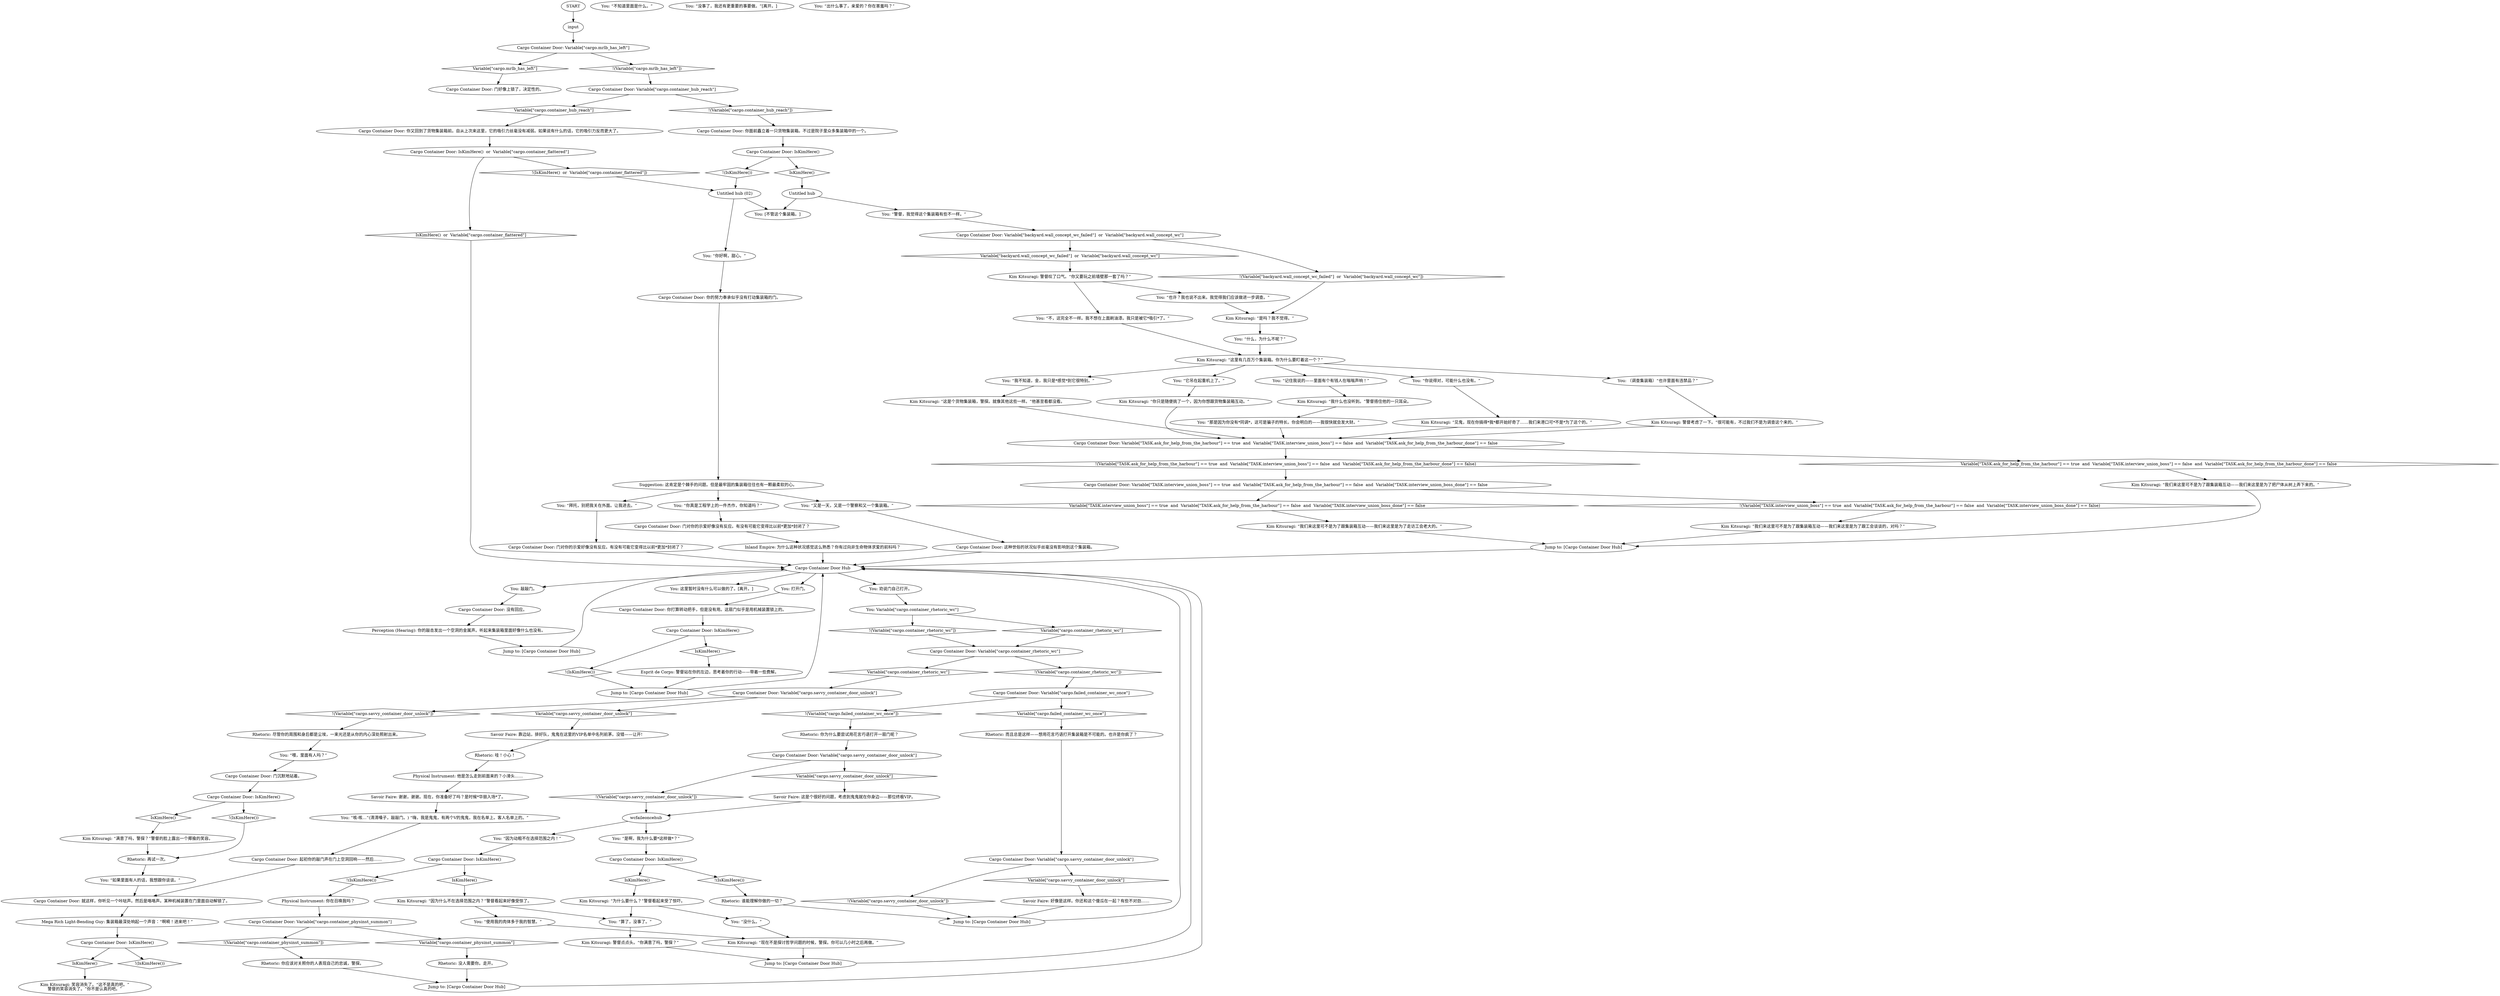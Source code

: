 # CONTAINERYARD / RICH GUY CONTAINER DOOR
# Here be the container door with which you converse good Sir, getting rhetorical awards you the ability to *drum-roll* enter the container!
# ==================================================
digraph G {
	  0 [label="START"];
	  1 [label="input"];
	  2 [label="Cargo Container Door: 你面前矗立着一只货物集装箱。不过是院子里众多集装箱中的一个。"];
	  3 [label="Kim Kitsuragi: “是吗？我不觉得。”"];
	  4 [label="Rhetoric: 你为什么要尝试用花言巧语打开一扇门呢？"];
	  5 [label="You: “使用我的肉体多于我的智慧。”"];
	  6 [label="You: [不管这个集装箱。]"];
	  7 [label="Cargo Container Door: Variable[\"TASK.interview_union_boss\"] == true  and  Variable[\"TASK.ask_for_help_from_the_harbour\"] == false  and  Variable[\"TASK.interview_union_boss_done\"] == false"];
	  8 [label="Variable[\"TASK.interview_union_boss\"] == true  and  Variable[\"TASK.ask_for_help_from_the_harbour\"] == false  and  Variable[\"TASK.interview_union_boss_done\"] == false", shape=diamond];
	  9 [label="!(Variable[\"TASK.interview_union_boss\"] == true  and  Variable[\"TASK.ask_for_help_from_the_harbour\"] == false  and  Variable[\"TASK.interview_union_boss_done\"] == false)", shape=diamond];
	  10 [label="You: “记住我说的——里面有个有钱人在嗡嗡声响！”"];
	  11 [label="Rhetoric: 哇！小心！"];
	  12 [label="wcfaileoncehub"];
	  13 [label="You: 这里暂时没有什么可以做的了。[离开。]"];
	  14 [label="You: （调查集装箱）“也许里面有违禁品？”"];
	  15 [label="You: “不，这完全不一样。我不想在上面刷油漆。我只是被它*吸引*了。”"];
	  16 [label="Rhetoric: 没人需要你。走开。"];
	  17 [label="Rhetoric: 再试一次。"];
	  18 [label="You: “它吊在起重机上了。”"];
	  19 [label="Cargo Container Door: Variable[\"TASK.ask_for_help_from_the_harbour\"] == true  and  Variable[\"TASK.interview_union_boss\"] == false  and  Variable[\"TASK.ask_for_help_from_the_harbour_done\"] == false"];
	  20 [label="Variable[\"TASK.ask_for_help_from_the_harbour\"] == true  and  Variable[\"TASK.interview_union_boss\"] == false  and  Variable[\"TASK.ask_for_help_from_the_harbour_done\"] == false", shape=diamond];
	  21 [label="!(Variable[\"TASK.ask_for_help_from_the_harbour\"] == true  and  Variable[\"TASK.interview_union_boss\"] == false  and  Variable[\"TASK.ask_for_help_from_the_harbour_done\"] == false)", shape=diamond];
	  22 [label="Cargo Container Door: Variable[\"cargo.savvy_container_door_unlock\"]"];
	  23 [label="Variable[\"cargo.savvy_container_door_unlock\"]", shape=diamond];
	  24 [label="!(Variable[\"cargo.savvy_container_door_unlock\"])", shape=diamond];
	  25 [label="You: 打开门。"];
	  26 [label="Cargo Container Door: Variable[\"backyard.wall_concept_wc_failed\"]  or  Variable[\"backyard.wall_concept_wc\"]"];
	  27 [label="Variable[\"backyard.wall_concept_wc_failed\"]  or  Variable[\"backyard.wall_concept_wc\"]", shape=diamond];
	  28 [label="!(Variable[\"backyard.wall_concept_wc_failed\"]  or  Variable[\"backyard.wall_concept_wc\"])", shape=diamond];
	  29 [label="Kim Kitsuragi: “现在不是探讨哲学问题的时候，警探。你可以几小时之后再做。”"];
	  30 [label="You: 敲敲门。"];
	  31 [label="You: “咳-咳…”(清清嗓子，敲敲门。) “嗨，我是鬼鬼，有两个V的鬼鬼，我在名单上。客人名单上的。”"];
	  32 [label="You: “是啊，我为什么要*这样做*？”"];
	  33 [label="Cargo Container Door: 没有回应。"];
	  34 [label="Perception (Hearing): 你的敲击发出一个空洞的金属声。听起来集装箱里面好像什么也没有。"];
	  35 [label="You: “也许？我也说不出来。我觉得我们应该做进一步调查。”"];
	  36 [label="Cargo Container Door: Variable[\"cargo.failed_container_wc_once\"]"];
	  37 [label="Variable[\"cargo.failed_container_wc_once\"]", shape=diamond];
	  38 [label="!(Variable[\"cargo.failed_container_wc_once\"])", shape=diamond];
	  39 [label="Savoir Faire: 靠边站，排好队，鬼鬼在这里的VIP名单中名列前茅。没错——让开!"];
	  40 [label="Rhetoric: 尽管你的周围和身后都是尘埃，一束光还是从你的内心深处照射出来。"];
	  41 [label="You: “算了，没事了。”"];
	  42 [label="Rhetoric: 谁能理解你做的一切？"];
	  43 [label="Kim Kitsuragi: 笑容消失了。“这不是真的吧。”\n警督的笑容消失了。“你不是认真的吧。”"];
	  44 [label="Kim Kitsuragi: “见鬼，现在你搞得*我*都开始好奇了……我们来港口可*不是*为了这个的。”"];
	  45 [label="Esprit de Corps: 警督站在你的左边，思考着你的行动——带着一些费解。"];
	  46 [label="You: “警督，我觉得这个集装箱有些不一样。”"];
	  47 [label="Kim Kitsuragi: 警督考虑了一下。“很可能有，不过我们不是为调查这个来的。”"];
	  48 [label="Jump to: [Cargo Container Door Hub]"];
	  49 [label="Cargo Container Door: Variable[\"cargo.container_hub_reach\"]"];
	  50 [label="Variable[\"cargo.container_hub_reach\"]", shape=diamond];
	  51 [label="!(Variable[\"cargo.container_hub_reach\"])", shape=diamond];
	  52 [label="Cargo Container Door Hub"];
	  53 [label="Jump to: [Cargo Container Door Hub]"];
	  54 [label="Jump to: [Cargo Container Door Hub]"];
	  55 [label="Cargo Container Door: 门对你的示爱好像没有反应。有没有可能它变得比以前*更加*封闭了？"];
	  56 [label="Savoir Faire: 这是个很好的问题，考虑到鬼鬼就在你身边——那位终极VIP。"];
	  57 [label="Cargo Container Door: 就这样，你听见一个咔哒声。然后是咯咯声。某种机械装置在门里面自动解锁了。"];
	  58 [label="Untitled hub"];
	  59 [label="Kim Kitsuragi: “我们来这里可不是为了跟集装箱互动——我们来这里是为了走访工会老大的。”"];
	  60 [label="Physical Instrument: 他是怎么走到前面来的？小滑头……"];
	  61 [label="Mega Rich Light-Bending Guy: 集装箱最深处响起一个声音：“啊嗬！进来吧！”"];
	  62 [label="You: “不知道里面是什么。”"];
	  63 [label="Kim Kitsuragi: 警督点点头。“你满意了吗，警探？”"];
	  64 [label="Cargo Container Door: Variable[\"cargo.container_physinst_summon\"]"];
	  65 [label="Variable[\"cargo.container_physinst_summon\"]", shape=diamond];
	  66 [label="!(Variable[\"cargo.container_physinst_summon\"])", shape=diamond];
	  67 [label="Jump to: [Cargo Container Door Hub]"];
	  68 [label="Cargo Container Door: IsKimHere()  or  Variable[\"cargo.container_flattered\"]"];
	  69 [label="IsKimHere()  or  Variable[\"cargo.container_flattered\"]", shape=diamond];
	  70 [label="!(IsKimHere()  or  Variable[\"cargo.container_flattered\"])", shape=diamond];
	  71 [label="You: 劝说门自己打开。"];
	  72 [label="You: Variable[\"cargo.container_rhetoric_wc\"]"];
	  73 [label="Variable[\"cargo.container_rhetoric_wc\"]", shape=diamond];
	  74 [label="!(Variable[\"cargo.container_rhetoric_wc\"])", shape=diamond];
	  75 [label="Kim Kitsuragi: “为什么要什么？”警督看起来受了惊吓。"];
	  76 [label="Cargo Container Door: IsKimHere()"];
	  77 [label="IsKimHere()", shape=diamond];
	  78 [label="!(IsKimHere())", shape=diamond];
	  79 [label="Kim Kitsuragi: “我们来这里可不是为了跟集装箱互动——我们来这里是为了把尸体从树上弄下来的。”"];
	  80 [label="Kim Kitsuragi: “我什么也没听到。”警督捂住他的一只耳朵。"];
	  81 [label="Cargo Container Door: 起初你的敲门声在门上空洞回响——然后……"];
	  83 [label="Kim Kitsuragi: “这里有几百万个集装箱。你为什么要盯着这一个？”"];
	  84 [label="Cargo Container Door: 门沉默地站着。"];
	  85 [label="You: “拜托，别把我关在外面。让我进去。”"];
	  86 [label="Cargo Container Door: 这种世俗的状况似乎丝毫没有影响到这个集装箱。"];
	  87 [label="You: “你说得对，可能什么也没有。”"];
	  88 [label="Kim Kitsuragi: “我们来这里可不是为了跟集装箱互动——我们来这里是为了跟工会谈谈的，对吗？”"];
	  89 [label="You: “我不知道，金，我只是*感觉*到它很特别。”"];
	  90 [label="You: “没什么。”"];
	  91 [label="You: “你好啊，甜心。”"];
	  92 [label="Cargo Container Door: 你的努力奉承似乎没有打动集装箱的门。"];
	  93 [label="Jump to: [Cargo Container Door Hub]"];
	  94 [label="You: “因为动粗不在选择范围之内！”"];
	  95 [label="Jump to: [Cargo Container Door Hub]"];
	  96 [label="Cargo Container Door: Variable[\"cargo.savvy_container_door_unlock\"]"];
	  97 [label="Variable[\"cargo.savvy_container_door_unlock\"]", shape=diamond];
	  98 [label="!(Variable[\"cargo.savvy_container_door_unlock\"])", shape=diamond];
	  99 [label="You: “你真是工程学上的一件杰作，你知道吗？”"];
	  100 [label="Cargo Container Door: 门好像上锁了，决定性的。"];
	  101 [label="Untitled hub (02)"];
	  102 [label="Cargo Container Door: IsKimHere()"];
	  103 [label="IsKimHere()", shape=diamond];
	  104 [label="!(IsKimHere())", shape=diamond];
	  105 [label="You: “什么，为什么不呢？”"];
	  106 [label="Kim Kitsuragi: “这是个货物集装箱，警探。就像其他这些一样。”他甚至看都没看。"];
	  107 [label="Cargo Container Door: IsKimHere()"];
	  108 [label="IsKimHere()", shape=diamond];
	  109 [label="!(IsKimHere())", shape=diamond];
	  110 [label="You: “如果里面有人的话，我想跟你谈谈。”"];
	  111 [label="Inland Empire: 为什么这种状况感觉这么熟悉？你有过向非生命物体求爱的前科吗？"];
	  112 [label="Cargo Container Door: IsKimHere()"];
	  113 [label="IsKimHere()", shape=diamond];
	  114 [label="!(IsKimHere())", shape=diamond];
	  115 [label="Cargo Container Door: 你又回到了货物集装箱前。自从上次来这里，它的吸引力丝毫没有减弱。如果说有什么的话，它的吸引力反而更大了。"];
	  116 [label="Kim Kitsuragi: “你只是随便挑了一个，因为你想跟货物集装箱互动。”"];
	  117 [label="Savoir Faire: 好像是这样。你还和这个傻瓜在一起？有些不对劲……"];
	  118 [label="You: “喂，里面有人吗？”"];
	  119 [label="You: “没事了，我还有更重要的事要做。”[离开。]"];
	  120 [label="Suggestion: 这肯定是个棘手的问题。但是最牢固的集装箱往往也有一颗最柔软的心。"];
	  121 [label="Physical Instrument: 你在召唤我吗？"];
	  122 [label="Cargo Container Door: IsKimHere()"];
	  123 [label="IsKimHere()", shape=diamond];
	  124 [label="!(IsKimHere())", shape=diamond];
	  125 [label="Kim Kitsuragi: “因为什么不在选择范围之内？”警督看起来好像受惊了。"];
	  126 [label="Rhetoric: 你应该对关照你的人表现自己的忠诚，警探。"];
	  127 [label="You: “又是一天，又是一个警察和又一个集装箱。”"];
	  128 [label="You: “那是因为你没有*同调*，这可是骗子的特长。你会明白的——我很快就会发大财。”"];
	  129 [label="Savoir Faire: 谢谢，谢谢。现在，你准备好了吗？是时候*华丽入场*了。"];
	  130 [label="Cargo Container Door: IsKimHere()"];
	  131 [label="IsKimHere()", shape=diamond];
	  132 [label="!(IsKimHere())", shape=diamond];
	  133 [label="Kim Kitsuragi: 警督叹了口气。“你又要玩之前墙壁那一套了吗？”"];
	  134 [label="Kim Kitsuragi: “满意了吗，警探？”警督的脸上露出一个揶揄的笑容。"];
	  135 [label="Cargo Container Door: Variable[\"cargo.savvy_container_door_unlock\"]"];
	  136 [label="Variable[\"cargo.savvy_container_door_unlock\"]", shape=diamond];
	  137 [label="!(Variable[\"cargo.savvy_container_door_unlock\"])", shape=diamond];
	  138 [label="Cargo Container Door: 你打算转动把手，但是没有用。这扇门似乎是用机械装置锁上的。"];
	  139 [label="Cargo Container Door: Variable[\"cargo.mrlb_has_left\"]"];
	  140 [label="Variable[\"cargo.mrlb_has_left\"]", shape=diamond];
	  141 [label="!(Variable[\"cargo.mrlb_has_left\"])", shape=diamond];
	  142 [label="You: “出什么事了，亲爱的？你在害羞吗？”"];
	  143 [label="Rhetoric: 而且总是这样——想用花言巧语打开集装箱是不可能的。也许是你疯了？"];
	  144 [label="Cargo Container Door: Variable[\"cargo.container_rhetoric_wc\"]"];
	  145 [label="Variable[\"cargo.container_rhetoric_wc\"]", shape=diamond];
	  146 [label="!(Variable[\"cargo.container_rhetoric_wc\"])", shape=diamond];
	  147 [label="Cargo Container Door: 门对你的示爱好像没有反应。有没有可能它变得比以前*更加*封闭了？"];
	  0 -> 1
	  1 -> 139
	  2 -> 102
	  3 -> 105
	  4 -> 96
	  5 -> 29
	  7 -> 8
	  7 -> 9
	  8 -> 59
	  9 -> 88
	  10 -> 80
	  11 -> 60
	  12 -> 32
	  12 -> 94
	  14 -> 47
	  15 -> 83
	  16 -> 67
	  17 -> 110
	  18 -> 116
	  19 -> 20
	  19 -> 21
	  20 -> 79
	  21 -> 7
	  22 -> 24
	  22 -> 23
	  23 -> 117
	  24 -> 54
	  25 -> 138
	  26 -> 27
	  26 -> 28
	  27 -> 133
	  28 -> 3
	  29 -> 93
	  30 -> 33
	  31 -> 81
	  32 -> 130
	  33 -> 34
	  34 -> 48
	  35 -> 3
	  36 -> 37
	  36 -> 38
	  37 -> 143
	  38 -> 4
	  39 -> 11
	  40 -> 118
	  41 -> 63
	  42 -> 54
	  44 -> 19
	  45 -> 53
	  46 -> 26
	  47 -> 19
	  48 -> 52
	  49 -> 50
	  49 -> 51
	  50 -> 115
	  51 -> 2
	  52 -> 25
	  52 -> 13
	  52 -> 30
	  52 -> 71
	  53 -> 52
	  54 -> 52
	  55 -> 52
	  56 -> 12
	  57 -> 61
	  58 -> 46
	  58 -> 6
	  59 -> 95
	  60 -> 129
	  61 -> 112
	  63 -> 93
	  64 -> 65
	  64 -> 66
	  65 -> 16
	  66 -> 126
	  67 -> 52
	  68 -> 69
	  68 -> 70
	  69 -> 52
	  70 -> 101
	  71 -> 72
	  72 -> 73
	  72 -> 74
	  73 -> 144
	  74 -> 144
	  75 -> 41
	  75 -> 90
	  76 -> 77
	  76 -> 78
	  77 -> 134
	  78 -> 17
	  79 -> 95
	  80 -> 128
	  81 -> 57
	  83 -> 10
	  83 -> 14
	  83 -> 18
	  83 -> 87
	  83 -> 89
	  84 -> 76
	  85 -> 55
	  86 -> 52
	  87 -> 44
	  88 -> 95
	  89 -> 106
	  90 -> 29
	  91 -> 92
	  92 -> 120
	  93 -> 52
	  94 -> 122
	  95 -> 52
	  96 -> 97
	  96 -> 98
	  97 -> 56
	  98 -> 12
	  99 -> 147
	  101 -> 91
	  101 -> 6
	  102 -> 104
	  102 -> 103
	  103 -> 58
	  104 -> 101
	  105 -> 83
	  106 -> 19
	  107 -> 108
	  107 -> 109
	  108 -> 45
	  109 -> 53
	  110 -> 57
	  111 -> 52
	  112 -> 113
	  112 -> 114
	  113 -> 43
	  115 -> 68
	  116 -> 19
	  117 -> 54
	  118 -> 84
	  120 -> 99
	  120 -> 85
	  120 -> 127
	  121 -> 64
	  122 -> 123
	  122 -> 124
	  123 -> 125
	  124 -> 121
	  125 -> 41
	  125 -> 5
	  126 -> 67
	  127 -> 86
	  128 -> 19
	  129 -> 31
	  130 -> 131
	  130 -> 132
	  131 -> 75
	  132 -> 42
	  133 -> 35
	  133 -> 15
	  134 -> 17
	  135 -> 136
	  135 -> 137
	  136 -> 39
	  137 -> 40
	  138 -> 107
	  139 -> 140
	  139 -> 141
	  140 -> 100
	  141 -> 49
	  143 -> 22
	  144 -> 145
	  144 -> 146
	  145 -> 135
	  146 -> 36
	  147 -> 111
}

